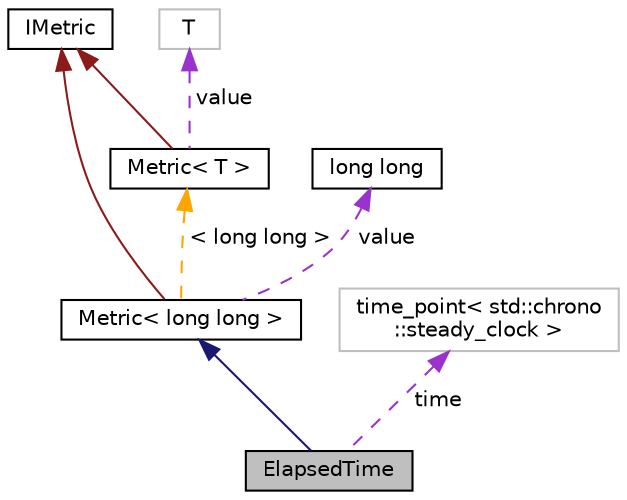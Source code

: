 digraph "ElapsedTime"
{
 // INTERACTIVE_SVG=YES
 // LATEX_PDF_SIZE
  edge [fontname="Helvetica",fontsize="10",labelfontname="Helvetica",labelfontsize="10"];
  node [fontname="Helvetica",fontsize="10",shape=record];
  Node1 [label="ElapsedTime",height=0.2,width=0.4,color="black", fillcolor="grey75", style="filled", fontcolor="black",tooltip=" "];
  Node2 -> Node1 [dir="back",color="midnightblue",fontsize="10",style="solid",fontname="Helvetica"];
  Node2 [label="Metric\< long long \>",height=0.2,width=0.4,color="black", fillcolor="white", style="filled",URL="$class_metric.html",tooltip=" "];
  Node3 -> Node2 [dir="back",color="firebrick4",fontsize="10",style="solid",fontname="Helvetica"];
  Node3 [label="IMetric",height=0.2,width=0.4,color="black", fillcolor="white", style="filled",URL="$class_i_metric.html",tooltip=" "];
  Node4 -> Node2 [dir="back",color="darkorchid3",fontsize="10",style="dashed",label=" value" ,fontname="Helvetica"];
  Node4 [label="long long",height=0.2,width=0.4,color="black", fillcolor="white", style="filled",URL="$classlong_01long.html",tooltip=" "];
  Node5 -> Node2 [dir="back",color="orange",fontsize="10",style="dashed",label=" \< long long \>" ,fontname="Helvetica"];
  Node5 [label="Metric\< T \>",height=0.2,width=0.4,color="black", fillcolor="white", style="filled",URL="$class_metric.html",tooltip=" "];
  Node3 -> Node5 [dir="back",color="firebrick4",fontsize="10",style="solid",fontname="Helvetica"];
  Node6 -> Node5 [dir="back",color="darkorchid3",fontsize="10",style="dashed",label=" value" ,fontname="Helvetica"];
  Node6 [label="T",height=0.2,width=0.4,color="grey75", fillcolor="white", style="filled",tooltip=" "];
  Node7 -> Node1 [dir="back",color="darkorchid3",fontsize="10",style="dashed",label=" time" ,fontname="Helvetica"];
  Node7 [label="time_point\< std::chrono\l::steady_clock \>",height=0.2,width=0.4,color="grey75", fillcolor="white", style="filled",tooltip=" "];
}
